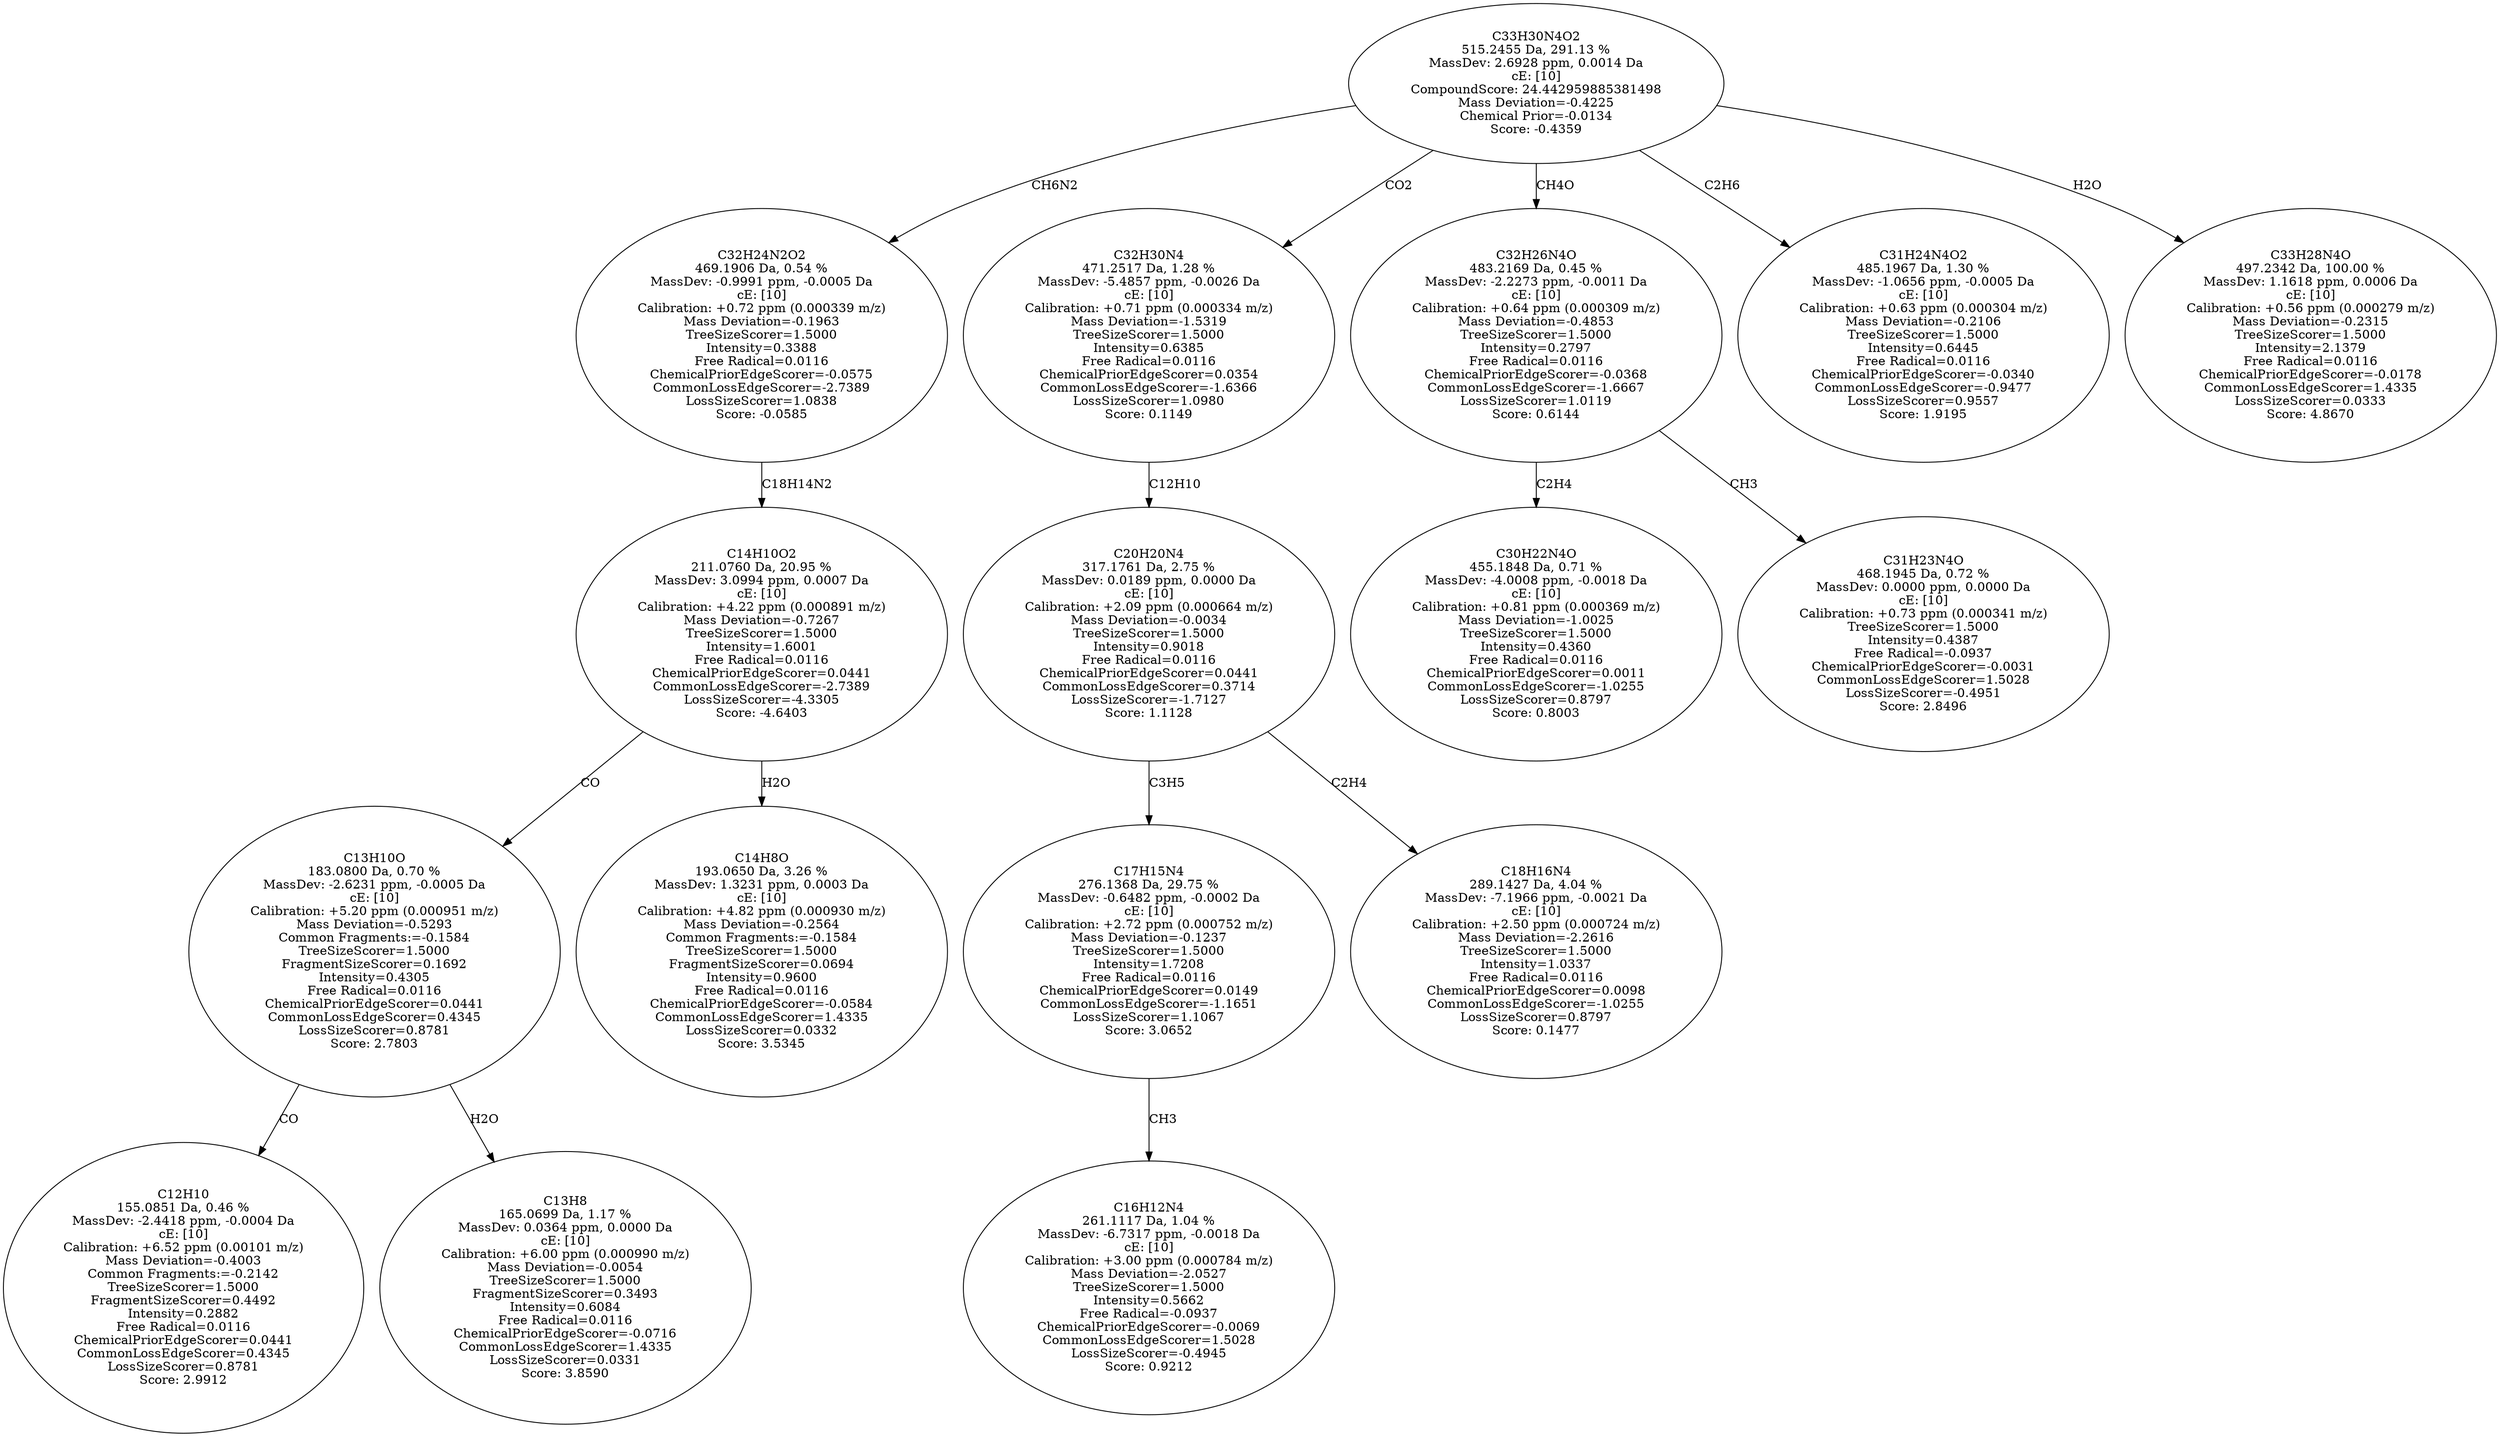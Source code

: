 strict digraph {
v1 [label="C12H10\n155.0851 Da, 0.46 %\nMassDev: -2.4418 ppm, -0.0004 Da\ncE: [10]\nCalibration: +6.52 ppm (0.00101 m/z)\nMass Deviation=-0.4003\nCommon Fragments:=-0.2142\nTreeSizeScorer=1.5000\nFragmentSizeScorer=0.4492\nIntensity=0.2882\nFree Radical=0.0116\nChemicalPriorEdgeScorer=0.0441\nCommonLossEdgeScorer=0.4345\nLossSizeScorer=0.8781\nScore: 2.9912"];
v2 [label="C13H8\n165.0699 Da, 1.17 %\nMassDev: 0.0364 ppm, 0.0000 Da\ncE: [10]\nCalibration: +6.00 ppm (0.000990 m/z)\nMass Deviation=-0.0054\nTreeSizeScorer=1.5000\nFragmentSizeScorer=0.3493\nIntensity=0.6084\nFree Radical=0.0116\nChemicalPriorEdgeScorer=-0.0716\nCommonLossEdgeScorer=1.4335\nLossSizeScorer=0.0331\nScore: 3.8590"];
v3 [label="C13H10O\n183.0800 Da, 0.70 %\nMassDev: -2.6231 ppm, -0.0005 Da\ncE: [10]\nCalibration: +5.20 ppm (0.000951 m/z)\nMass Deviation=-0.5293\nCommon Fragments:=-0.1584\nTreeSizeScorer=1.5000\nFragmentSizeScorer=0.1692\nIntensity=0.4305\nFree Radical=0.0116\nChemicalPriorEdgeScorer=0.0441\nCommonLossEdgeScorer=0.4345\nLossSizeScorer=0.8781\nScore: 2.7803"];
v4 [label="C14H8O\n193.0650 Da, 3.26 %\nMassDev: 1.3231 ppm, 0.0003 Da\ncE: [10]\nCalibration: +4.82 ppm (0.000930 m/z)\nMass Deviation=-0.2564\nCommon Fragments:=-0.1584\nTreeSizeScorer=1.5000\nFragmentSizeScorer=0.0694\nIntensity=0.9600\nFree Radical=0.0116\nChemicalPriorEdgeScorer=-0.0584\nCommonLossEdgeScorer=1.4335\nLossSizeScorer=0.0332\nScore: 3.5345"];
v5 [label="C14H10O2\n211.0760 Da, 20.95 %\nMassDev: 3.0994 ppm, 0.0007 Da\ncE: [10]\nCalibration: +4.22 ppm (0.000891 m/z)\nMass Deviation=-0.7267\nTreeSizeScorer=1.5000\nIntensity=1.6001\nFree Radical=0.0116\nChemicalPriorEdgeScorer=0.0441\nCommonLossEdgeScorer=-2.7389\nLossSizeScorer=-4.3305\nScore: -4.6403"];
v6 [label="C32H24N2O2\n469.1906 Da, 0.54 %\nMassDev: -0.9991 ppm, -0.0005 Da\ncE: [10]\nCalibration: +0.72 ppm (0.000339 m/z)\nMass Deviation=-0.1963\nTreeSizeScorer=1.5000\nIntensity=0.3388\nFree Radical=0.0116\nChemicalPriorEdgeScorer=-0.0575\nCommonLossEdgeScorer=-2.7389\nLossSizeScorer=1.0838\nScore: -0.0585"];
v7 [label="C16H12N4\n261.1117 Da, 1.04 %\nMassDev: -6.7317 ppm, -0.0018 Da\ncE: [10]\nCalibration: +3.00 ppm (0.000784 m/z)\nMass Deviation=-2.0527\nTreeSizeScorer=1.5000\nIntensity=0.5662\nFree Radical=-0.0937\nChemicalPriorEdgeScorer=-0.0069\nCommonLossEdgeScorer=1.5028\nLossSizeScorer=-0.4945\nScore: 0.9212"];
v8 [label="C17H15N4\n276.1368 Da, 29.75 %\nMassDev: -0.6482 ppm, -0.0002 Da\ncE: [10]\nCalibration: +2.72 ppm (0.000752 m/z)\nMass Deviation=-0.1237\nTreeSizeScorer=1.5000\nIntensity=1.7208\nFree Radical=0.0116\nChemicalPriorEdgeScorer=0.0149\nCommonLossEdgeScorer=-1.1651\nLossSizeScorer=1.1067\nScore: 3.0652"];
v9 [label="C18H16N4\n289.1427 Da, 4.04 %\nMassDev: -7.1966 ppm, -0.0021 Da\ncE: [10]\nCalibration: +2.50 ppm (0.000724 m/z)\nMass Deviation=-2.2616\nTreeSizeScorer=1.5000\nIntensity=1.0337\nFree Radical=0.0116\nChemicalPriorEdgeScorer=0.0098\nCommonLossEdgeScorer=-1.0255\nLossSizeScorer=0.8797\nScore: 0.1477"];
v10 [label="C20H20N4\n317.1761 Da, 2.75 %\nMassDev: 0.0189 ppm, 0.0000 Da\ncE: [10]\nCalibration: +2.09 ppm (0.000664 m/z)\nMass Deviation=-0.0034\nTreeSizeScorer=1.5000\nIntensity=0.9018\nFree Radical=0.0116\nChemicalPriorEdgeScorer=0.0441\nCommonLossEdgeScorer=0.3714\nLossSizeScorer=-1.7127\nScore: 1.1128"];
v11 [label="C32H30N4\n471.2517 Da, 1.28 %\nMassDev: -5.4857 ppm, -0.0026 Da\ncE: [10]\nCalibration: +0.71 ppm (0.000334 m/z)\nMass Deviation=-1.5319\nTreeSizeScorer=1.5000\nIntensity=0.6385\nFree Radical=0.0116\nChemicalPriorEdgeScorer=0.0354\nCommonLossEdgeScorer=-1.6366\nLossSizeScorer=1.0980\nScore: 0.1149"];
v12 [label="C30H22N4O\n455.1848 Da, 0.71 %\nMassDev: -4.0008 ppm, -0.0018 Da\ncE: [10]\nCalibration: +0.81 ppm (0.000369 m/z)\nMass Deviation=-1.0025\nTreeSizeScorer=1.5000\nIntensity=0.4360\nFree Radical=0.0116\nChemicalPriorEdgeScorer=0.0011\nCommonLossEdgeScorer=-1.0255\nLossSizeScorer=0.8797\nScore: 0.8003"];
v13 [label="C31H23N4O\n468.1945 Da, 0.72 %\nMassDev: 0.0000 ppm, 0.0000 Da\ncE: [10]\nCalibration: +0.73 ppm (0.000341 m/z)\nTreeSizeScorer=1.5000\nIntensity=0.4387\nFree Radical=-0.0937\nChemicalPriorEdgeScorer=-0.0031\nCommonLossEdgeScorer=1.5028\nLossSizeScorer=-0.4951\nScore: 2.8496"];
v14 [label="C32H26N4O\n483.2169 Da, 0.45 %\nMassDev: -2.2273 ppm, -0.0011 Da\ncE: [10]\nCalibration: +0.64 ppm (0.000309 m/z)\nMass Deviation=-0.4853\nTreeSizeScorer=1.5000\nIntensity=0.2797\nFree Radical=0.0116\nChemicalPriorEdgeScorer=-0.0368\nCommonLossEdgeScorer=-1.6667\nLossSizeScorer=1.0119\nScore: 0.6144"];
v15 [label="C31H24N4O2\n485.1967 Da, 1.30 %\nMassDev: -1.0656 ppm, -0.0005 Da\ncE: [10]\nCalibration: +0.63 ppm (0.000304 m/z)\nMass Deviation=-0.2106\nTreeSizeScorer=1.5000\nIntensity=0.6445\nFree Radical=0.0116\nChemicalPriorEdgeScorer=-0.0340\nCommonLossEdgeScorer=-0.9477\nLossSizeScorer=0.9557\nScore: 1.9195"];
v16 [label="C33H28N4O\n497.2342 Da, 100.00 %\nMassDev: 1.1618 ppm, 0.0006 Da\ncE: [10]\nCalibration: +0.56 ppm (0.000279 m/z)\nMass Deviation=-0.2315\nTreeSizeScorer=1.5000\nIntensity=2.1379\nFree Radical=0.0116\nChemicalPriorEdgeScorer=-0.0178\nCommonLossEdgeScorer=1.4335\nLossSizeScorer=0.0333\nScore: 4.8670"];
v17 [label="C33H30N4O2\n515.2455 Da, 291.13 %\nMassDev: 2.6928 ppm, 0.0014 Da\ncE: [10]\nCompoundScore: 24.442959885381498\nMass Deviation=-0.4225\nChemical Prior=-0.0134\nScore: -0.4359"];
v3 -> v1 [label="CO"];
v3 -> v2 [label="H2O"];
v5 -> v3 [label="CO"];
v5 -> v4 [label="H2O"];
v6 -> v5 [label="C18H14N2"];
v17 -> v6 [label="CH6N2"];
v8 -> v7 [label="CH3"];
v10 -> v8 [label="C3H5"];
v10 -> v9 [label="C2H4"];
v11 -> v10 [label="C12H10"];
v17 -> v11 [label="CO2"];
v14 -> v12 [label="C2H4"];
v14 -> v13 [label="CH3"];
v17 -> v14 [label="CH4O"];
v17 -> v15 [label="C2H6"];
v17 -> v16 [label="H2O"];
}